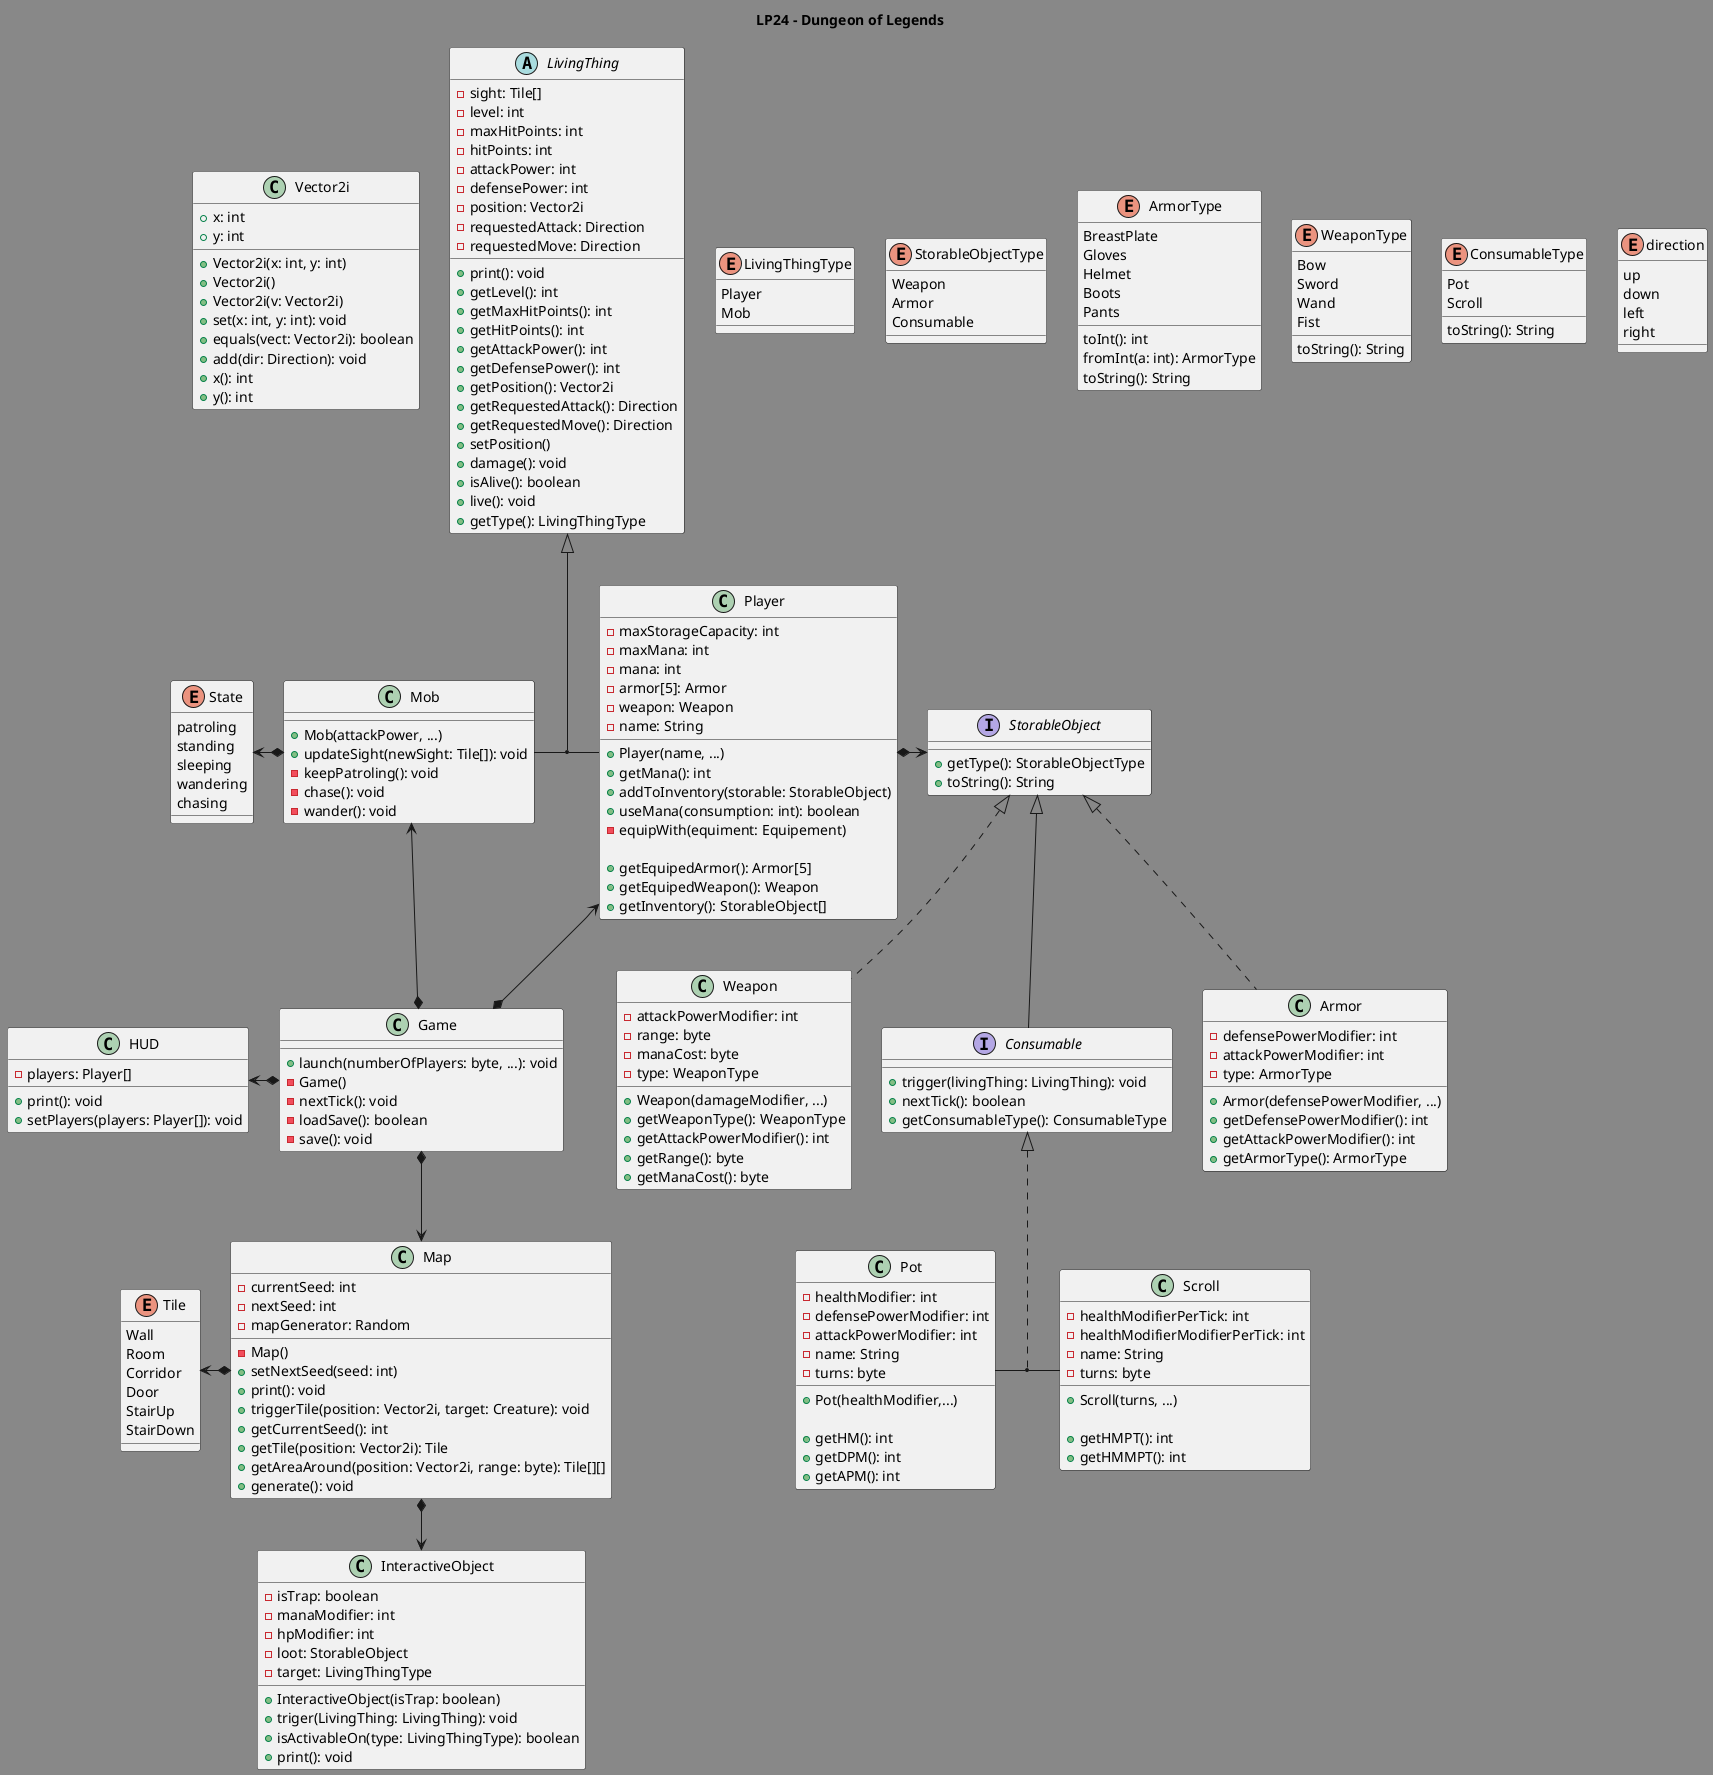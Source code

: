 'You may preview the uml using www.planttext.com/planttext
@startuml
title LP24 - Dungeon of Legends

skinparam {
    nodesep 30
    ranksep 51
    backgroundcolor #888888
}

enum direction{
    up
    down
    left
    right
}
enum ConsumableType{
    Pot
    Scroll
    toString(): String
}

enum WeaponType{
    Bow
    Sword
    Wand
    Fist
    toString(): String
}

enum ArmorType{
    BreastPlate
    Gloves
    Helmet
    Boots
    Pants
    toInt(): int
    fromInt(a: int): ArmorType
    toString(): String
}
enum StorableObjectType{
    Weapon
    Armor
    Consumable
}

enum LivingThingType{
    Player
    Mob
}

enum Tile{
    Wall
    Room
    Corridor
    Door
    StairUp
    StairDown
}

LivingThingType -[hidden]right- StorableObjectType
ArmorType -[hidden]left- StorableObjectType
WeaponType -[hidden]left- ArmorType
WeaponType -[hidden]right- ConsumableType

interface StorableObject{
    + getType(): StorableObjectType
    + toString(): String
}


interface Consumable{
    + trigger(livingThing: LivingThing): void
    + nextTick(): boolean
    + getConsumableType(): ConsumableType
}
StorableObject <|-- Consumable


class Armor{
    - defensePowerModifier: int
    - attackPowerModifier: int
    - type: ArmorType
    + Armor(defensePowerModifier, ...)
    + getDefensePowerModifier(): int
    + getAttackPowerModifier(): int
    + getArmorType(): ArmorType
}
Armor -[hidden]up-> StorableObject
Consumable -[hidden]right- Armor
StorableObject <|.. Armor

class Weapon{
    - attackPowerModifier: int
    - range: byte
    - manaCost: byte
    - type: WeaponType
    + Weapon(damageModifier, ...)
    + getWeaponType(): WeaponType
    + getAttackPowerModifier(): int
    + getRange(): byte
    + getManaCost(): byte
}
StorableObject <|.. Weapon

class Scroll{
    - healthModifierPerTick: int
    - healthModifierModifierPerTick: int
    - name: String
    - turns: byte
    + Scroll(turns, ...)

    'For saving purposes
    + getHMPT(): int
    + getHMMPT(): int
}

class Pot{
    - healthModifier: int
    - defensePowerModifier: int
    - attackPowerModifier: int
    - name: String
    - turns: byte
    + Pot(healthModifier,...)

    'For saving purposes
    + getHM(): int
    + getDPM(): int
    + getAPM(): int
}
Pot -[hidden]up-> Consumable
Scroll -[hidden]up-> Consumable
Pot -[hidden]right- Scroll
Consumable <|.. (Pot, Scroll)

abstract class LivingThing{
    - sight: Tile[]
    - level: int
    - maxHitPoints: int
    - hitPoints: int
    - attackPower: int
    - defensePower: int
    - position: Vector2i
    - requestedAttack: Direction
    - requestedMove: Direction
    + print(): void
    + getLevel(): int
    + getMaxHitPoints(): int
    + getHitPoints(): int
    + getAttackPower(): int
    + getDefensePower(): int
    + getPosition(): Vector2i
    + getRequestedAttack(): Direction
    + getRequestedMove(): Direction
    + setPosition()
    + damage(): void
    + isAlive(): boolean
    + live(): void
    + getType(): LivingThingType
}

class Player{
    - maxStorageCapacity: int
    - maxMana: int
    - mana: int
    - armor[5]: Armor
    - weapon: Weapon
    - name: String
    + Player(name, ...)
    + getMana(): int
    + addToInventory(storable: StorableObject)
    + useMana(consumption: int): boolean
    - equipWith(equiment: Equipement)

    'For saving purposes
    + getEquipedArmor(): Armor[5]
    + getEquipedWeapon(): Weapon
    + getInventory(): StorableObject[]
}

Player *-right-> StorableObject
Player -[hidden]up-> LivingThing

class Mob{
    + Mob(attackPower, ...)
    + updateSight(newSight: Tile[]): void
    - keepPatroling(): void
    - chase(): void
    - wander(): void
}
Mob *-left-> State
Mob -[hidden]right- Player
Mob -[hidden]up-> LivingThing
LivingThing <|-- (Mob, Player)

class Game {
    + launch(numberOfPlayers: byte, ...): void
    - Game()
    - nextTick(): void
    - loadSave(): boolean
    - save(): void
}
Game *-up-> Mob
Game *-up-> Player
Game *--> Map
Game *-left-> HUD

class Map {
    - currentSeed: int
    - nextSeed: int
    - mapGenerator: Random
    - Map()
    + setNextSeed(seed: int)
    + print(): void
    + triggerTile(position: Vector2i, target: Creature): void
    + getCurrentSeed(): int
    + getTile(position: Vector2i): Tile
    + getAreaAround(position: Vector2i, range: byte): Tile[][]
    + generate(): void
}
Map *--> InteractiveObject
Map *-left-> Tile

enum State{
    patroling
    standing
    sleeping
    wandering
    chasing
}

class HUD {
    - players: Player[]
    + print(): void
    + setPlayers(players: Player[]): void
}

class InteractiveObject{
    - isTrap: boolean
    - manaModifier: int
    - hpModifier: int
    - loot: StorableObject
    - target: LivingThingType
    + InteractiveObject(isTrap: boolean)
    + triger(LivingThing: LivingThing): void
    + isActivableOn(type: LivingThingType): boolean
    + print(): void
}

class Vector2i{
    + x: int
    + y: int
    + Vector2i(x: int, y: int)
    + Vector2i()
    + Vector2i(v: Vector2i)
    + set(x: int, y: int): void
    + equals(vect: Vector2i): boolean
    + add(dir: Direction): void
    + x(): int
    + y(): int
}
Vector2i *-[hidden]right-> LivingThing
@enduml

